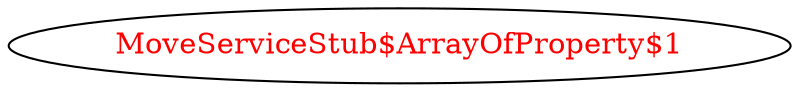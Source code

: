digraph dependencyGraph {
 concentrate=true;
 ranksep="2.0";
 rankdir="LR"; 
 splines="ortho";
"MoveServiceStub$ArrayOfProperty$1" [fontcolor="red"];
}
